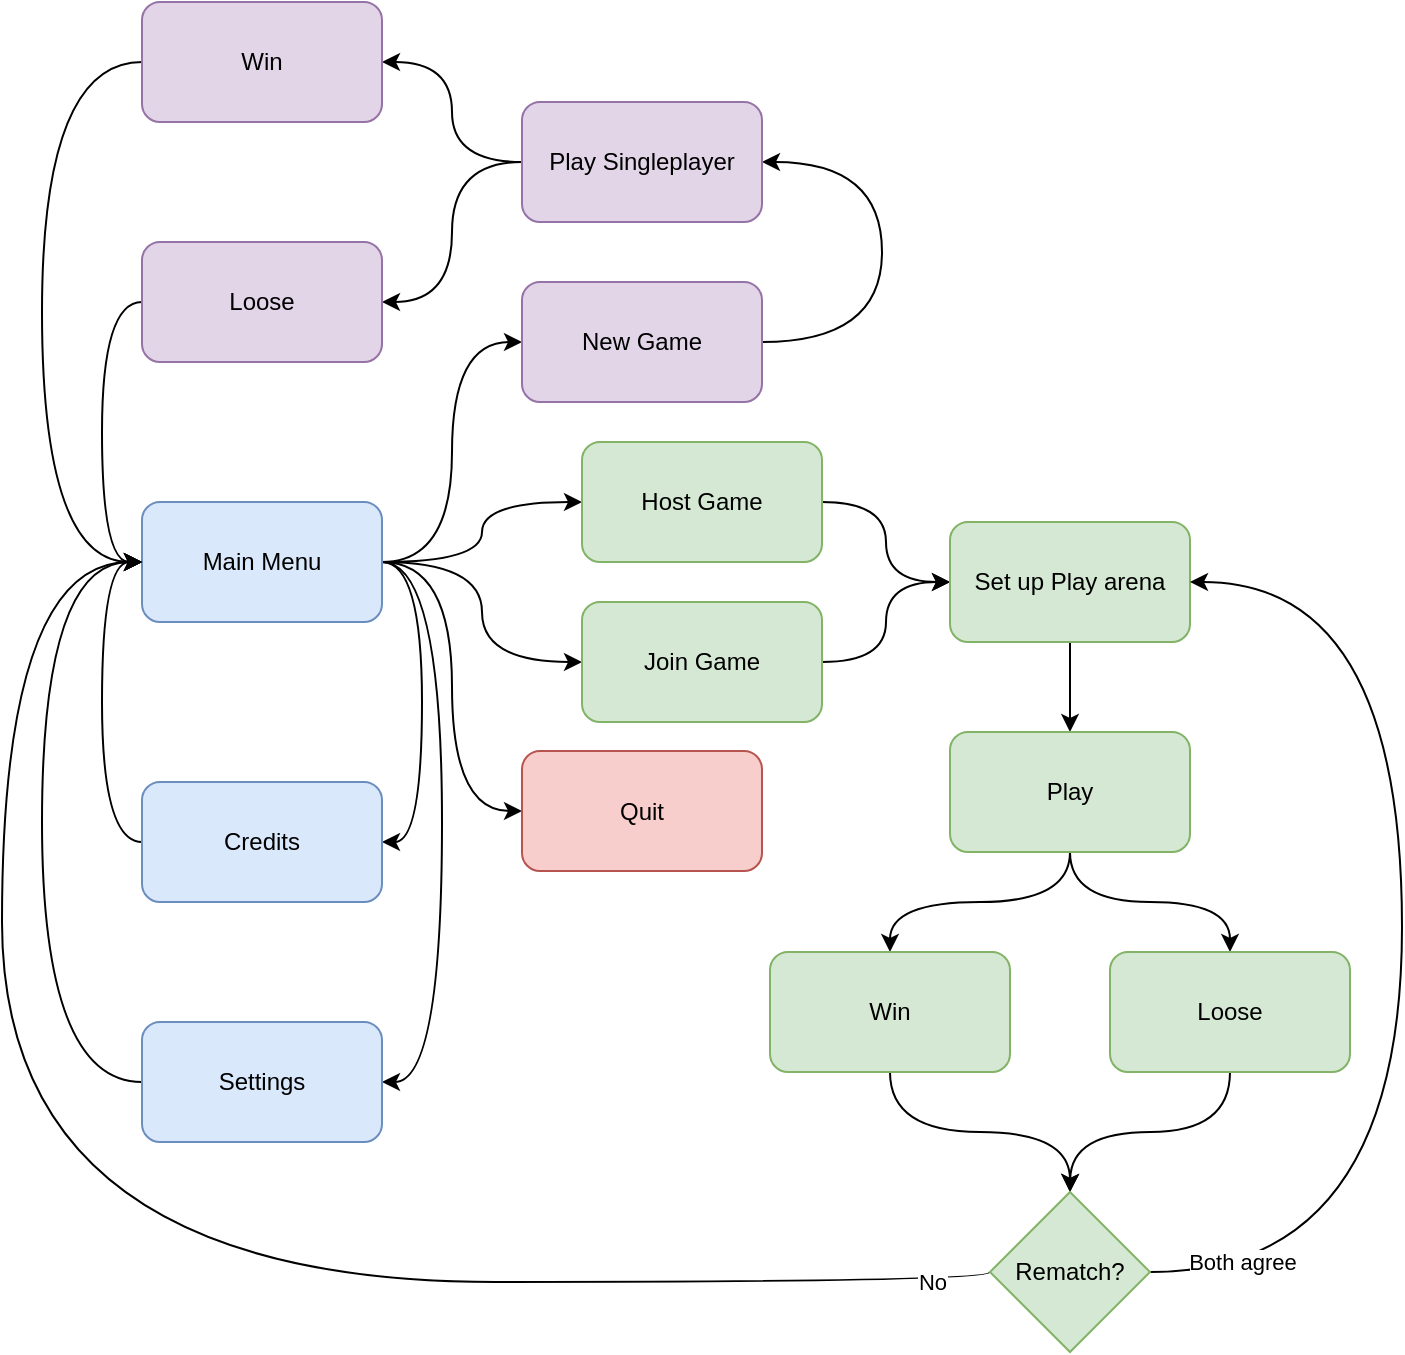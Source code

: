 <mxfile version="22.1.5" type="device">
  <diagram name="Strona-1" id="WRbPt1v5L2P-22fcUKZs">
    <mxGraphModel dx="1194" dy="728" grid="1" gridSize="10" guides="1" tooltips="1" connect="1" arrows="1" fold="1" page="1" pageScale="1" pageWidth="827" pageHeight="1169" math="0" shadow="0">
      <root>
        <mxCell id="0" />
        <mxCell id="1" parent="0" />
        <mxCell id="AWyEftBqa6whKBjRsVPv-9" style="edgeStyle=orthogonalEdgeStyle;rounded=0;orthogonalLoop=1;jettySize=auto;html=1;entryX=0;entryY=0.5;entryDx=0;entryDy=0;curved=1;" edge="1" parent="1" source="AWyEftBqa6whKBjRsVPv-2" target="AWyEftBqa6whKBjRsVPv-3">
          <mxGeometry relative="1" as="geometry" />
        </mxCell>
        <mxCell id="AWyEftBqa6whKBjRsVPv-10" style="edgeStyle=orthogonalEdgeStyle;rounded=0;orthogonalLoop=1;jettySize=auto;html=1;entryX=0;entryY=0.5;entryDx=0;entryDy=0;curved=1;" edge="1" parent="1" source="AWyEftBqa6whKBjRsVPv-2" target="AWyEftBqa6whKBjRsVPv-4">
          <mxGeometry relative="1" as="geometry" />
        </mxCell>
        <mxCell id="AWyEftBqa6whKBjRsVPv-11" style="edgeStyle=orthogonalEdgeStyle;rounded=0;orthogonalLoop=1;jettySize=auto;html=1;entryX=1;entryY=0.5;entryDx=0;entryDy=0;curved=1;exitX=1;exitY=0.5;exitDx=0;exitDy=0;" edge="1" parent="1" source="AWyEftBqa6whKBjRsVPv-2" target="AWyEftBqa6whKBjRsVPv-5">
          <mxGeometry relative="1" as="geometry">
            <Array as="points">
              <mxPoint x="250" y="400" />
              <mxPoint x="250" y="660" />
            </Array>
          </mxGeometry>
        </mxCell>
        <mxCell id="AWyEftBqa6whKBjRsVPv-15" style="edgeStyle=orthogonalEdgeStyle;rounded=0;orthogonalLoop=1;jettySize=auto;html=1;entryX=0;entryY=0.5;entryDx=0;entryDy=0;curved=1;" edge="1" parent="1" source="AWyEftBqa6whKBjRsVPv-2" target="AWyEftBqa6whKBjRsVPv-14">
          <mxGeometry relative="1" as="geometry" />
        </mxCell>
        <mxCell id="AWyEftBqa6whKBjRsVPv-18" style="edgeStyle=orthogonalEdgeStyle;rounded=0;orthogonalLoop=1;jettySize=auto;html=1;entryX=1;entryY=0.5;entryDx=0;entryDy=0;exitX=1;exitY=0.5;exitDx=0;exitDy=0;curved=1;" edge="1" parent="1" source="AWyEftBqa6whKBjRsVPv-2" target="AWyEftBqa6whKBjRsVPv-6">
          <mxGeometry relative="1" as="geometry" />
        </mxCell>
        <mxCell id="AWyEftBqa6whKBjRsVPv-51" style="edgeStyle=orthogonalEdgeStyle;rounded=0;orthogonalLoop=1;jettySize=auto;html=1;exitX=1;exitY=0.5;exitDx=0;exitDy=0;entryX=0;entryY=0.5;entryDx=0;entryDy=0;curved=1;" edge="1" parent="1" source="AWyEftBqa6whKBjRsVPv-2" target="AWyEftBqa6whKBjRsVPv-7">
          <mxGeometry relative="1" as="geometry" />
        </mxCell>
        <mxCell id="AWyEftBqa6whKBjRsVPv-2" value="Main Menu" style="rounded=1;whiteSpace=wrap;html=1;fillColor=#dae8fc;strokeColor=#6c8ebf;" vertex="1" parent="1">
          <mxGeometry x="100" y="370" width="120" height="60" as="geometry" />
        </mxCell>
        <mxCell id="AWyEftBqa6whKBjRsVPv-37" style="edgeStyle=orthogonalEdgeStyle;rounded=0;orthogonalLoop=1;jettySize=auto;html=1;entryX=0;entryY=0.5;entryDx=0;entryDy=0;curved=1;" edge="1" parent="1" source="AWyEftBqa6whKBjRsVPv-3" target="AWyEftBqa6whKBjRsVPv-21">
          <mxGeometry relative="1" as="geometry" />
        </mxCell>
        <mxCell id="AWyEftBqa6whKBjRsVPv-3" value="Host Game" style="rounded=1;whiteSpace=wrap;html=1;fillColor=#d5e8d4;strokeColor=#82b366;" vertex="1" parent="1">
          <mxGeometry x="320" y="340" width="120" height="60" as="geometry" />
        </mxCell>
        <mxCell id="AWyEftBqa6whKBjRsVPv-38" style="edgeStyle=orthogonalEdgeStyle;rounded=0;orthogonalLoop=1;jettySize=auto;html=1;entryX=0;entryY=0.5;entryDx=0;entryDy=0;curved=1;" edge="1" parent="1" source="AWyEftBqa6whKBjRsVPv-4" target="AWyEftBqa6whKBjRsVPv-21">
          <mxGeometry relative="1" as="geometry" />
        </mxCell>
        <mxCell id="AWyEftBqa6whKBjRsVPv-4" value="Join Game" style="rounded=1;whiteSpace=wrap;html=1;fillColor=#d5e8d4;strokeColor=#82b366;" vertex="1" parent="1">
          <mxGeometry x="320" y="420" width="120" height="60" as="geometry" />
        </mxCell>
        <mxCell id="AWyEftBqa6whKBjRsVPv-20" style="edgeStyle=orthogonalEdgeStyle;rounded=0;orthogonalLoop=1;jettySize=auto;html=1;entryX=0;entryY=0.5;entryDx=0;entryDy=0;exitX=0;exitY=0.5;exitDx=0;exitDy=0;curved=1;" edge="1" parent="1" source="AWyEftBqa6whKBjRsVPv-5" target="AWyEftBqa6whKBjRsVPv-2">
          <mxGeometry relative="1" as="geometry">
            <Array as="points">
              <mxPoint x="50" y="660" />
              <mxPoint x="50" y="400" />
            </Array>
          </mxGeometry>
        </mxCell>
        <mxCell id="AWyEftBqa6whKBjRsVPv-5" value="Settings" style="rounded=1;whiteSpace=wrap;html=1;fillColor=#dae8fc;strokeColor=#6c8ebf;" vertex="1" parent="1">
          <mxGeometry x="100" y="630" width="120" height="60" as="geometry" />
        </mxCell>
        <mxCell id="AWyEftBqa6whKBjRsVPv-19" style="edgeStyle=orthogonalEdgeStyle;rounded=0;orthogonalLoop=1;jettySize=auto;html=1;exitX=0;exitY=0.5;exitDx=0;exitDy=0;entryX=0;entryY=0.5;entryDx=0;entryDy=0;curved=1;" edge="1" parent="1" source="AWyEftBqa6whKBjRsVPv-6" target="AWyEftBqa6whKBjRsVPv-2">
          <mxGeometry relative="1" as="geometry" />
        </mxCell>
        <mxCell id="AWyEftBqa6whKBjRsVPv-6" value="Credits" style="rounded=1;whiteSpace=wrap;html=1;fillColor=#dae8fc;strokeColor=#6c8ebf;" vertex="1" parent="1">
          <mxGeometry x="100" y="510" width="120" height="60" as="geometry" />
        </mxCell>
        <mxCell id="AWyEftBqa6whKBjRsVPv-7" value="Quit" style="rounded=1;whiteSpace=wrap;html=1;fillColor=#f8cecc;strokeColor=#b85450;" vertex="1" parent="1">
          <mxGeometry x="290" y="494.5" width="120" height="60" as="geometry" />
        </mxCell>
        <mxCell id="AWyEftBqa6whKBjRsVPv-8" style="edgeStyle=orthogonalEdgeStyle;rounded=0;orthogonalLoop=1;jettySize=auto;html=1;exitX=0.5;exitY=1;exitDx=0;exitDy=0;" edge="1" parent="1" source="AWyEftBqa6whKBjRsVPv-5" target="AWyEftBqa6whKBjRsVPv-5">
          <mxGeometry relative="1" as="geometry" />
        </mxCell>
        <mxCell id="AWyEftBqa6whKBjRsVPv-30" style="edgeStyle=orthogonalEdgeStyle;rounded=0;orthogonalLoop=1;jettySize=auto;html=1;entryX=1;entryY=0.5;entryDx=0;entryDy=0;exitX=1;exitY=0.5;exitDx=0;exitDy=0;curved=1;" edge="1" parent="1" source="AWyEftBqa6whKBjRsVPv-14" target="AWyEftBqa6whKBjRsVPv-27">
          <mxGeometry relative="1" as="geometry">
            <Array as="points">
              <mxPoint x="470" y="290" />
              <mxPoint x="470" y="200" />
            </Array>
          </mxGeometry>
        </mxCell>
        <mxCell id="AWyEftBqa6whKBjRsVPv-14" value="New Game" style="rounded=1;whiteSpace=wrap;html=1;fillColor=#e1d5e7;strokeColor=#9673a6;" vertex="1" parent="1">
          <mxGeometry x="290" y="260" width="120" height="60" as="geometry" />
        </mxCell>
        <mxCell id="AWyEftBqa6whKBjRsVPv-25" value="" style="edgeStyle=orthogonalEdgeStyle;rounded=0;orthogonalLoop=1;jettySize=auto;html=1;curved=1;" edge="1" parent="1" source="AWyEftBqa6whKBjRsVPv-21" target="AWyEftBqa6whKBjRsVPv-24">
          <mxGeometry relative="1" as="geometry" />
        </mxCell>
        <mxCell id="AWyEftBqa6whKBjRsVPv-21" value="Set up Play arena" style="rounded=1;whiteSpace=wrap;html=1;fillColor=#d5e8d4;strokeColor=#82b366;" vertex="1" parent="1">
          <mxGeometry x="504" y="380" width="120" height="60" as="geometry" />
        </mxCell>
        <mxCell id="AWyEftBqa6whKBjRsVPv-43" style="edgeStyle=orthogonalEdgeStyle;rounded=0;orthogonalLoop=1;jettySize=auto;html=1;entryX=0.5;entryY=0;entryDx=0;entryDy=0;curved=1;" edge="1" parent="1" source="AWyEftBqa6whKBjRsVPv-24" target="AWyEftBqa6whKBjRsVPv-29">
          <mxGeometry relative="1" as="geometry" />
        </mxCell>
        <mxCell id="AWyEftBqa6whKBjRsVPv-44" style="edgeStyle=orthogonalEdgeStyle;rounded=0;orthogonalLoop=1;jettySize=auto;html=1;entryX=0.5;entryY=0;entryDx=0;entryDy=0;curved=1;" edge="1" parent="1" source="AWyEftBqa6whKBjRsVPv-24" target="AWyEftBqa6whKBjRsVPv-26">
          <mxGeometry relative="1" as="geometry" />
        </mxCell>
        <mxCell id="AWyEftBqa6whKBjRsVPv-24" value="Play" style="rounded=1;whiteSpace=wrap;html=1;fillColor=#d5e8d4;strokeColor=#82b366;" vertex="1" parent="1">
          <mxGeometry x="504" y="485" width="120" height="60" as="geometry" />
        </mxCell>
        <mxCell id="AWyEftBqa6whKBjRsVPv-48" style="edgeStyle=orthogonalEdgeStyle;rounded=0;orthogonalLoop=1;jettySize=auto;html=1;curved=1;exitX=0.5;exitY=1;exitDx=0;exitDy=0;" edge="1" parent="1" source="AWyEftBqa6whKBjRsVPv-26">
          <mxGeometry relative="1" as="geometry">
            <mxPoint x="564" y="715" as="targetPoint" />
          </mxGeometry>
        </mxCell>
        <mxCell id="AWyEftBqa6whKBjRsVPv-26" value="Loose" style="rounded=1;whiteSpace=wrap;html=1;fillColor=#d5e8d4;strokeColor=#82b366;" vertex="1" parent="1">
          <mxGeometry x="584" y="595" width="120" height="60" as="geometry" />
        </mxCell>
        <mxCell id="AWyEftBqa6whKBjRsVPv-33" style="edgeStyle=orthogonalEdgeStyle;rounded=0;orthogonalLoop=1;jettySize=auto;html=1;curved=1;" edge="1" parent="1" source="AWyEftBqa6whKBjRsVPv-27" target="AWyEftBqa6whKBjRsVPv-31">
          <mxGeometry relative="1" as="geometry" />
        </mxCell>
        <mxCell id="AWyEftBqa6whKBjRsVPv-34" style="edgeStyle=orthogonalEdgeStyle;rounded=0;orthogonalLoop=1;jettySize=auto;html=1;entryX=1;entryY=0.5;entryDx=0;entryDy=0;curved=1;" edge="1" parent="1" source="AWyEftBqa6whKBjRsVPv-27" target="AWyEftBqa6whKBjRsVPv-32">
          <mxGeometry relative="1" as="geometry" />
        </mxCell>
        <mxCell id="AWyEftBqa6whKBjRsVPv-27" value="Play Singleplayer" style="rounded=1;whiteSpace=wrap;html=1;fillColor=#e1d5e7;strokeColor=#9673a6;" vertex="1" parent="1">
          <mxGeometry x="290" y="170" width="120" height="60" as="geometry" />
        </mxCell>
        <mxCell id="AWyEftBqa6whKBjRsVPv-47" style="edgeStyle=orthogonalEdgeStyle;rounded=0;orthogonalLoop=1;jettySize=auto;html=1;entryX=0.5;entryY=0;entryDx=0;entryDy=0;curved=1;" edge="1" parent="1" source="AWyEftBqa6whKBjRsVPv-29" target="AWyEftBqa6whKBjRsVPv-46">
          <mxGeometry relative="1" as="geometry" />
        </mxCell>
        <mxCell id="AWyEftBqa6whKBjRsVPv-29" value="Win" style="rounded=1;whiteSpace=wrap;html=1;fillColor=#d5e8d4;strokeColor=#82b366;" vertex="1" parent="1">
          <mxGeometry x="414" y="595" width="120" height="60" as="geometry" />
        </mxCell>
        <mxCell id="AWyEftBqa6whKBjRsVPv-40" style="edgeStyle=orthogonalEdgeStyle;rounded=0;orthogonalLoop=1;jettySize=auto;html=1;entryX=0;entryY=0.5;entryDx=0;entryDy=0;curved=1;exitX=0;exitY=0.5;exitDx=0;exitDy=0;" edge="1" parent="1" source="AWyEftBqa6whKBjRsVPv-31" target="AWyEftBqa6whKBjRsVPv-2">
          <mxGeometry relative="1" as="geometry">
            <Array as="points">
              <mxPoint x="50" y="150" />
              <mxPoint x="50" y="400" />
            </Array>
          </mxGeometry>
        </mxCell>
        <mxCell id="AWyEftBqa6whKBjRsVPv-31" value="Win" style="rounded=1;whiteSpace=wrap;html=1;fillColor=#e1d5e7;strokeColor=#9673a6;" vertex="1" parent="1">
          <mxGeometry x="100" y="120" width="120" height="60" as="geometry" />
        </mxCell>
        <mxCell id="AWyEftBqa6whKBjRsVPv-39" style="edgeStyle=orthogonalEdgeStyle;rounded=0;orthogonalLoop=1;jettySize=auto;html=1;entryX=0;entryY=0.5;entryDx=0;entryDy=0;curved=1;exitX=0;exitY=0.5;exitDx=0;exitDy=0;" edge="1" parent="1" source="AWyEftBqa6whKBjRsVPv-32" target="AWyEftBqa6whKBjRsVPv-2">
          <mxGeometry relative="1" as="geometry" />
        </mxCell>
        <mxCell id="AWyEftBqa6whKBjRsVPv-32" value="Loose" style="rounded=1;whiteSpace=wrap;html=1;fillColor=#e1d5e7;strokeColor=#9673a6;" vertex="1" parent="1">
          <mxGeometry x="100" y="240" width="120" height="60" as="geometry" />
        </mxCell>
        <mxCell id="AWyEftBqa6whKBjRsVPv-49" value="Both agree" style="edgeStyle=orthogonalEdgeStyle;rounded=0;orthogonalLoop=1;jettySize=auto;html=1;exitX=1;exitY=0.5;exitDx=0;exitDy=0;entryX=1;entryY=0.5;entryDx=0;entryDy=0;curved=1;" edge="1" parent="1" source="AWyEftBqa6whKBjRsVPv-46" target="AWyEftBqa6whKBjRsVPv-21">
          <mxGeometry x="-0.841" y="5" relative="1" as="geometry">
            <Array as="points">
              <mxPoint x="730" y="755" />
              <mxPoint x="730" y="410" />
            </Array>
            <mxPoint as="offset" />
          </mxGeometry>
        </mxCell>
        <mxCell id="AWyEftBqa6whKBjRsVPv-52" value="No" style="edgeStyle=orthogonalEdgeStyle;rounded=0;orthogonalLoop=1;jettySize=auto;html=1;exitX=0;exitY=0.5;exitDx=0;exitDy=0;entryX=0;entryY=0.5;entryDx=0;entryDy=0;curved=1;" edge="1" parent="1" source="AWyEftBqa6whKBjRsVPv-46" target="AWyEftBqa6whKBjRsVPv-2">
          <mxGeometry x="-0.926" relative="1" as="geometry">
            <Array as="points">
              <mxPoint x="524" y="760" />
              <mxPoint x="30" y="760" />
              <mxPoint x="30" y="400" />
            </Array>
            <mxPoint as="offset" />
          </mxGeometry>
        </mxCell>
        <mxCell id="AWyEftBqa6whKBjRsVPv-46" value="Rematch?" style="rhombus;whiteSpace=wrap;html=1;fillColor=#d5e8d4;strokeColor=#82b366;" vertex="1" parent="1">
          <mxGeometry x="524" y="715" width="80" height="80" as="geometry" />
        </mxCell>
      </root>
    </mxGraphModel>
  </diagram>
</mxfile>
